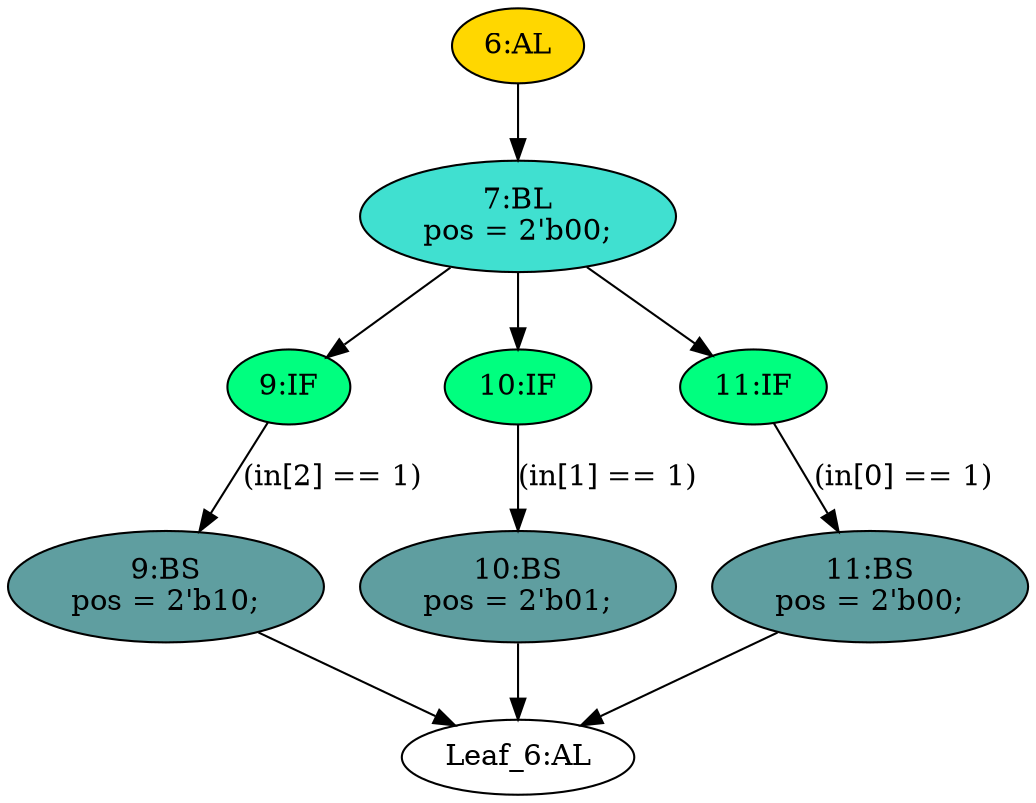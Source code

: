 strict digraph "" {
	node [label="\N"];
	"9:BS"	[ast="<pyverilog.vparser.ast.BlockingSubstitution object at 0x7f5dba35f390>",
		fillcolor=cadetblue,
		label="9:BS
pos = 2'b10;",
		statements="[<pyverilog.vparser.ast.BlockingSubstitution object at 0x7f5dba35f390>]",
		style=filled,
		typ=BlockingSubstitution];
	"Leaf_6:AL"	[def_var="['pos']",
		label="Leaf_6:AL"];
	"9:BS" -> "Leaf_6:AL"	[cond="[]",
		lineno=None];
	"10:BS"	[ast="<pyverilog.vparser.ast.BlockingSubstitution object at 0x7f5dba35f450>",
		fillcolor=cadetblue,
		label="10:BS
pos = 2'b01;",
		statements="[<pyverilog.vparser.ast.BlockingSubstitution object at 0x7f5dba35f450>]",
		style=filled,
		typ=BlockingSubstitution];
	"10:BS" -> "Leaf_6:AL"	[cond="[]",
		lineno=None];
	"9:IF"	[ast="<pyverilog.vparser.ast.IfStatement object at 0x7f5db9e91150>",
		fillcolor=springgreen,
		label="9:IF",
		statements="[]",
		style=filled,
		typ=IfStatement];
	"9:IF" -> "9:BS"	[cond="['in']",
		label="(in[2] == 1)",
		lineno=9];
	"10:IF"	[ast="<pyverilog.vparser.ast.IfStatement object at 0x7f5db9e91950>",
		fillcolor=springgreen,
		label="10:IF",
		statements="[]",
		style=filled,
		typ=IfStatement];
	"10:IF" -> "10:BS"	[cond="['in']",
		label="(in[1] == 1)",
		lineno=10];
	"11:IF"	[ast="<pyverilog.vparser.ast.IfStatement object at 0x7f5db9e91ad0>",
		fillcolor=springgreen,
		label="11:IF",
		statements="[]",
		style=filled,
		typ=IfStatement];
	"11:BS"	[ast="<pyverilog.vparser.ast.BlockingSubstitution object at 0x7f5db9e91b10>",
		fillcolor=cadetblue,
		label="11:BS
pos = 2'b00;",
		statements="[<pyverilog.vparser.ast.BlockingSubstitution object at 0x7f5db9e91b10>]",
		style=filled,
		typ=BlockingSubstitution];
	"11:IF" -> "11:BS"	[cond="['in']",
		label="(in[0] == 1)",
		lineno=11];
	"7:BL"	[ast="<pyverilog.vparser.ast.Block object at 0x7f5db9e91ed0>",
		fillcolor=turquoise,
		label="7:BL
pos = 2'b00;",
		statements="[<pyverilog.vparser.ast.BlockingSubstitution object at 0x7f5db9e91d90>]",
		style=filled,
		typ=Block];
	"7:BL" -> "9:IF"	[cond="[]",
		lineno=None];
	"7:BL" -> "10:IF"	[cond="[]",
		lineno=None];
	"7:BL" -> "11:IF"	[cond="[]",
		lineno=None];
	"6:AL"	[ast="<pyverilog.vparser.ast.Always object at 0x7f5db9e91f10>",
		clk_sens=False,
		fillcolor=gold,
		label="6:AL",
		sens="['in']",
		statements="[]",
		style=filled,
		typ=Always,
		use_var="['in']"];
	"6:AL" -> "7:BL"	[cond="[]",
		lineno=None];
	"11:BS" -> "Leaf_6:AL"	[cond="[]",
		lineno=None];
}
